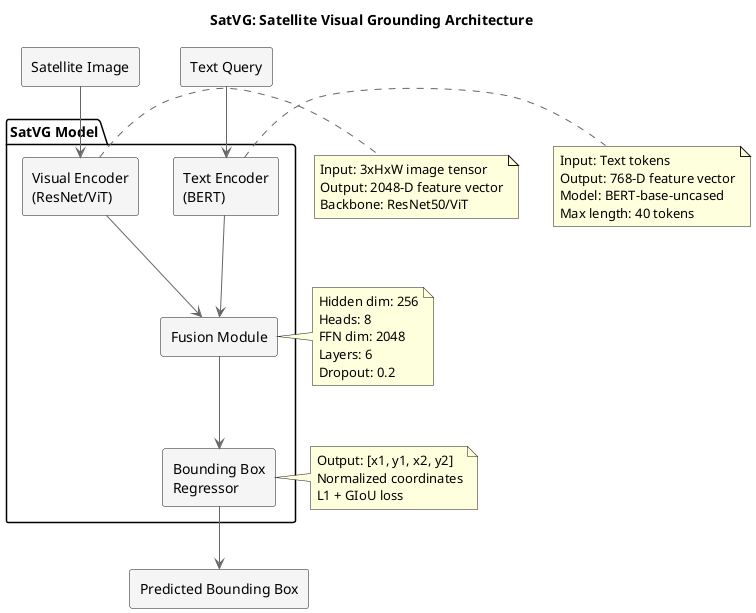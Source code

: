 @startuml

skinparam backgroundColor white
skinparam componentStyle rectangle
skinparam arrowColor #666666
skinparam componentBackgroundColor #f5f5f5

title SatVG: Satellite Visual Grounding Architecture

package "SatVG Model" {
    [Visual Encoder\n(ResNet/ViT)] as VisualEncoder
    [Text Encoder\n(BERT)] as TextEncoder
    [Fusion Module] as Fusion
    [Bounding Box\nRegressor] as Regressor
}

[Satellite Image] --> VisualEncoder
[Text Query] --> TextEncoder
VisualEncoder --> Fusion
TextEncoder --> Fusion
Fusion --> Regressor
Regressor --> [Predicted Bounding Box]

note right of VisualEncoder
  Input: 3xHxW image tensor
  Output: 2048-D feature vector
  Backbone: ResNet50/ViT
end note

note right of TextEncoder
  Input: Text tokens
  Output: 768-D feature vector
  Model: BERT-base-uncased
  Max length: 40 tokens
end note

note right of Fusion
  Hidden dim: 256
  Heads: 8
  FFN dim: 2048
  Layers: 6
  Dropout: 0.2
end note

note right of Regressor
  Output: [x1, y1, x2, y2]
  Normalized coordinates
  L1 + GIoU loss
end note

@enduml 